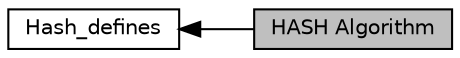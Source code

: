 digraph "HASH Algorithm"
{
  edge [fontname="Helvetica",fontsize="10",labelfontname="Helvetica",labelfontsize="10"];
  node [fontname="Helvetica",fontsize="10",shape=record];
  rankdir=LR;
  Node0 [label="HASH Algorithm",height=0.2,width=0.4,color="black", fillcolor="grey75", style="filled", fontcolor="black"];
  Node1 [label="Hash_defines",height=0.2,width=0.4,color="black", fillcolor="white", style="filled",URL="$group__hash__defines.html"];
  Node1->Node0 [shape=plaintext, dir="back", style="solid"];
}
